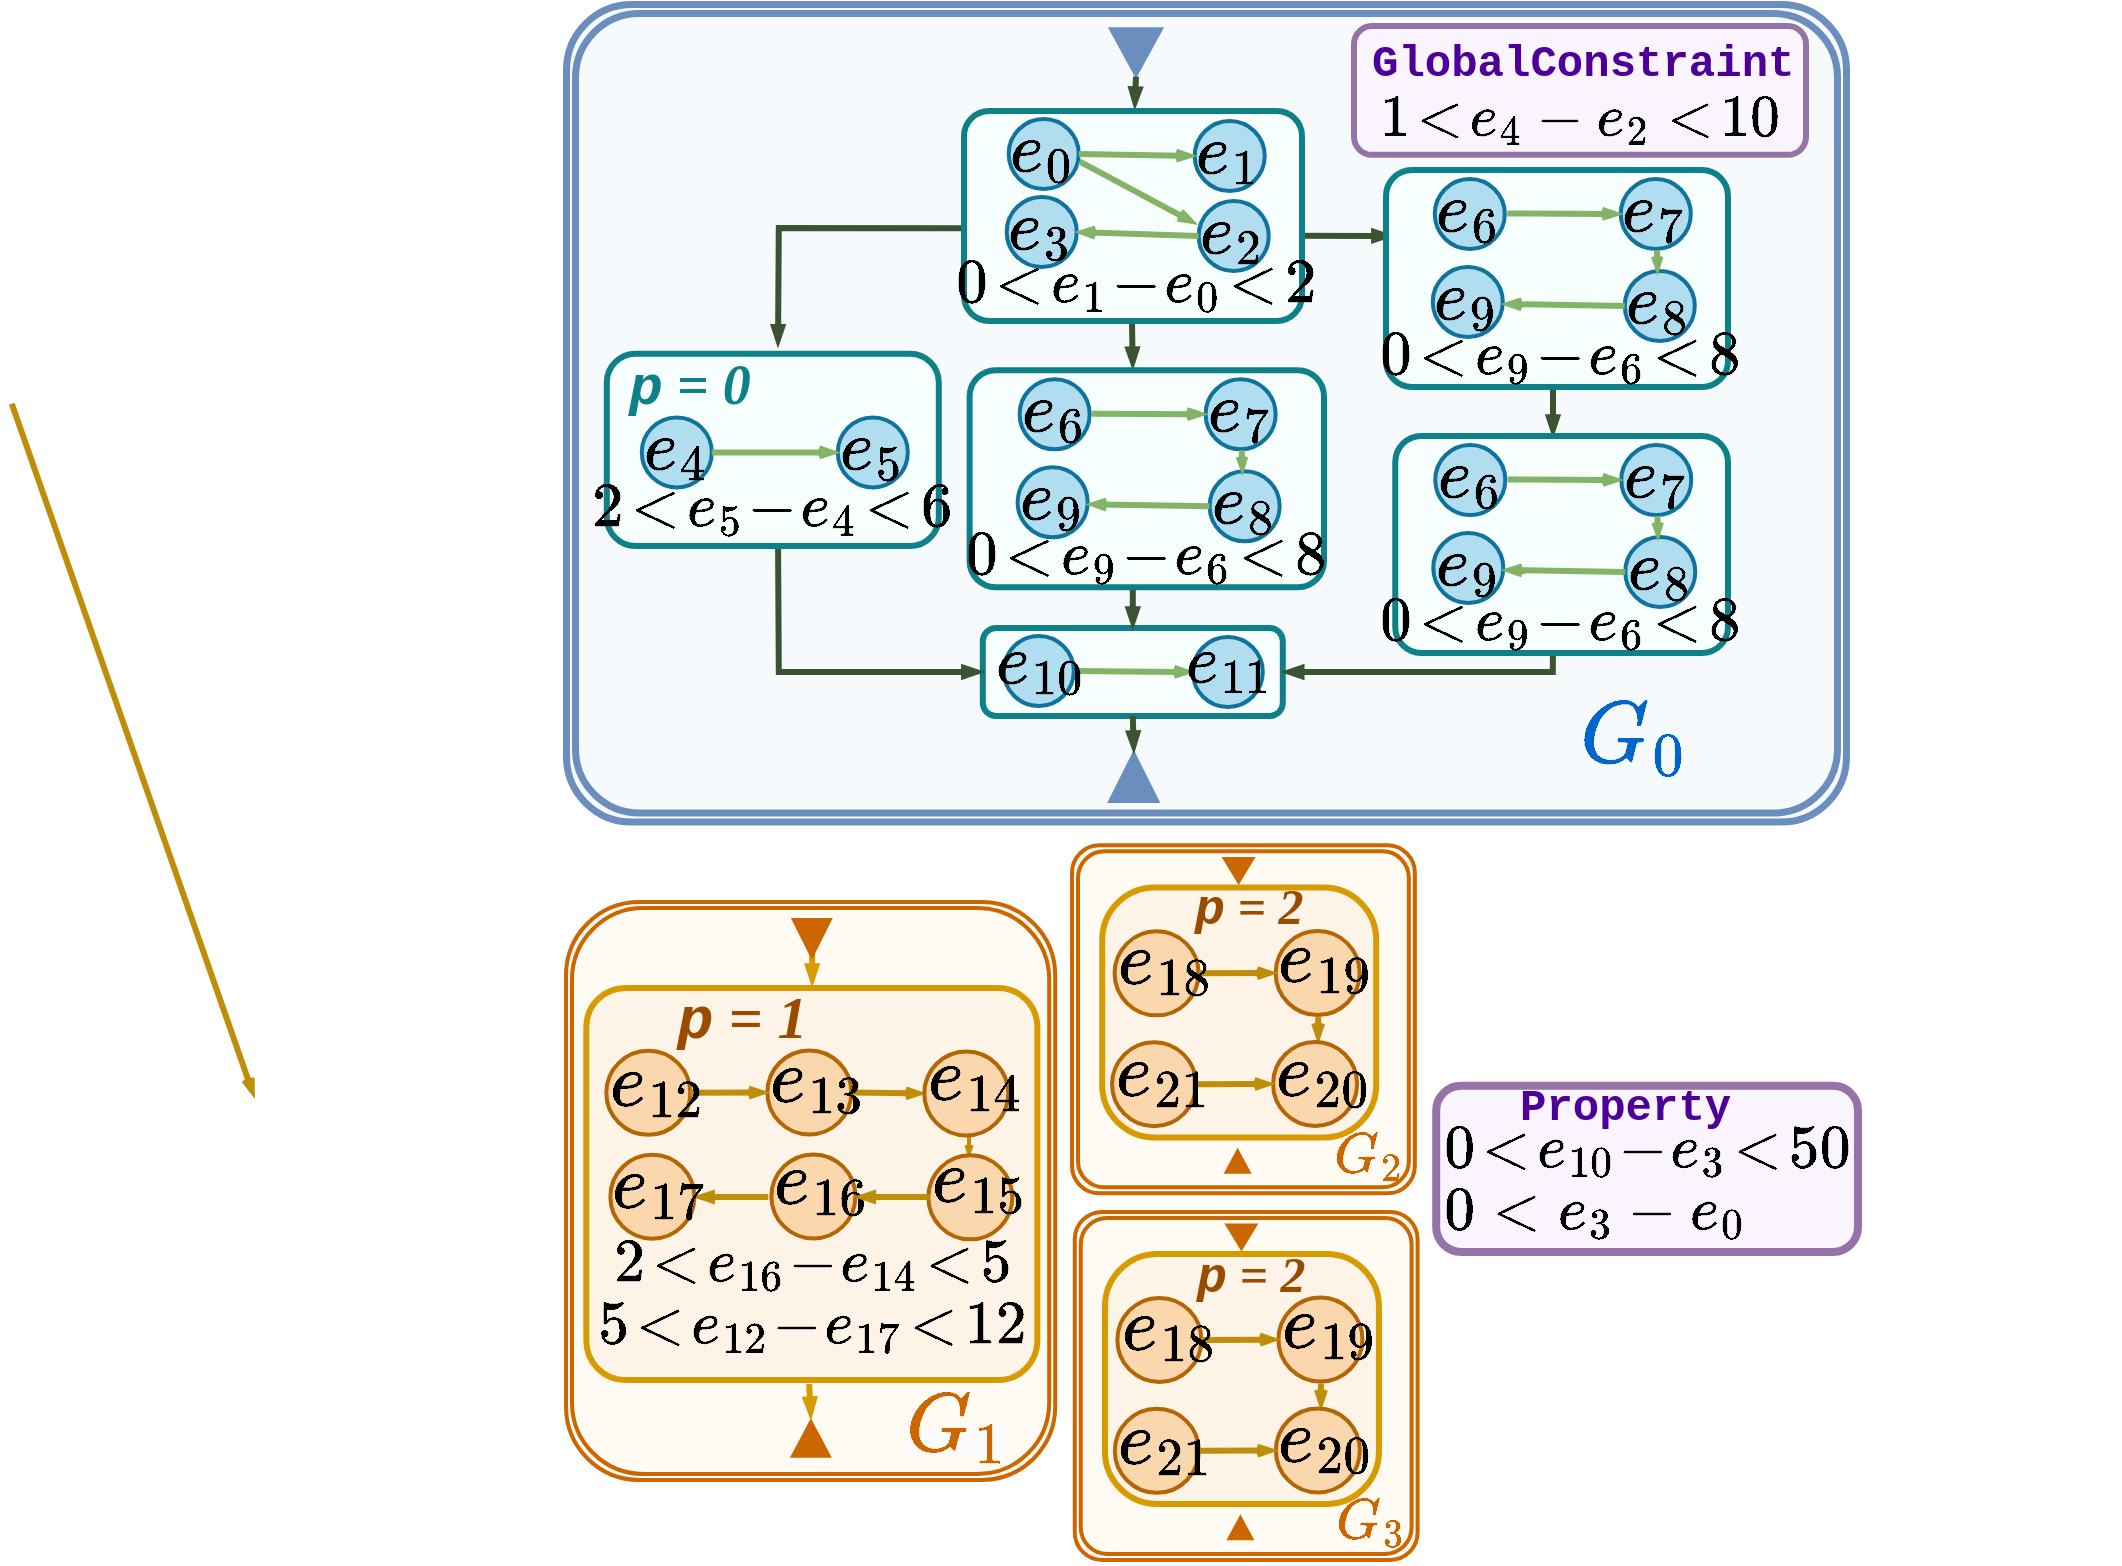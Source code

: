 <mxfile version="28.0.6">
  <diagram name="Page-1" id="2ugi5nNnWcnAQ4nfvGsC">
    <mxGraphModel dx="2061" dy="822" grid="0" gridSize="10" guides="1" tooltips="1" connect="1" arrows="1" fold="1" page="1" pageScale="1" pageWidth="850" pageHeight="1100" math="1" shadow="0">
      <root>
        <mxCell id="0" />
        <mxCell id="1" parent="0" />
        <mxCell id="yCP1H79guj11RidMhrs2-520" value="" style="shape=ext;double=1;rounded=1;whiteSpace=wrap;html=1;fillColor=#FFFAF2;strokeColor=#CC6600;strokeWidth=2;container=0;shadow=0;" parent="1" vertex="1">
          <mxGeometry x="81" y="517" width="244.6" height="289" as="geometry" />
        </mxCell>
        <mxCell id="yCP1H79guj11RidMhrs2-76" value="" style="shape=ext;double=1;rounded=1;whiteSpace=wrap;html=1;fillColor=#F7FAFD;strokeColor=#6c8ebf;strokeWidth=3.5;container=0;shadow=0;arcSize=8;" parent="1" vertex="1">
          <mxGeometry x="81" y="68" width="640" height="408.78" as="geometry" />
        </mxCell>
        <mxCell id="yCP1H79guj11RidMhrs2-59" value="" style="triangle;whiteSpace=wrap;html=1;rotation=90;fillColor=light-dark(#6c8ebf, #1d293b);strokeColor=#6c8ebf;" parent="1" vertex="1">
          <mxGeometry x="353.86" y="79" width="24.27" height="26.46" as="geometry" />
        </mxCell>
        <mxCell id="yCP1H79guj11RidMhrs2-201" value="" style="rounded=1;whiteSpace=wrap;html=1;shadow=0;strokeColor=#9673A6;strokeWidth=3;fillColor=#FAF4FF;arcSize=14;" parent="1" vertex="1">
          <mxGeometry x="475" y="79" width="226" height="64.43" as="geometry" />
        </mxCell>
        <mxCell id="yCP1H79guj11RidMhrs2-202" value="&lt;span style=&quot;font-style: normal; font-variant-ligatures: normal; font-variant-caps: normal; letter-spacing: normal; orphans: 2; text-align: left; text-indent: 0px; text-transform: none; widows: 2; word-spacing: 0px; -webkit-text-stroke-width: 0px; white-space: nowrap; text-decoration-thickness: initial; text-decoration-style: initial; text-decoration-color: initial; float: none; display: inline !important;&quot;&gt;&lt;font face=&quot;Courier New&quot; style=&quot;color: rgb(76, 0, 153); font-size: 22px;&quot;&gt;&lt;b style=&quot;&quot;&gt;GlobalConstraint&lt;/b&gt;&lt;/font&gt;&lt;/span&gt;" style="text;whiteSpace=wrap;html=1;shadow=1;rounded=1;" parent="1" vertex="1">
          <mxGeometry x="482.38" y="79.0" width="146.8" height="25.57" as="geometry" />
        </mxCell>
        <mxCell id="yCP1H79guj11RidMhrs2-204" value="&lt;font style=&quot;font-size: 25px;&quot;&gt;\(1 \!&amp;lt;\! e_4 - e_2 &amp;lt; \!10\)&lt;/font&gt;" style="text;html=1;align=center;verticalAlign=middle;whiteSpace=wrap;rounded=0;" parent="1" vertex="1">
          <mxGeometry x="492.78" y="104.43" width="190" height="40" as="geometry" />
        </mxCell>
        <mxCell id="yCP1H79guj11RidMhrs2-15" value="" style="triangle;whiteSpace=wrap;html=1;rotation=90;fillColor=light-dark(#6c8ebf, #1d293b);flipV=1;flipH=1;strokeColor=#6c8ebf;" parent="1" vertex="1">
          <mxGeometry x="352.4" y="442" width="25" height="25" as="geometry" />
        </mxCell>
        <mxCell id="yCP1H79guj11RidMhrs2-216" value="" style="rounded=1;whiteSpace=wrap;html=1;strokeWidth=3;fillColor=#F7FFFE;strokeColor=#0e8088;" parent="1" vertex="1">
          <mxGeometry x="289.4" y="380" width="150" height="44" as="geometry" />
        </mxCell>
        <mxCell id="yCP1H79guj11RidMhrs2-478" style="rounded=0;orthogonalLoop=1;jettySize=auto;html=1;strokeColor=#3A5431;endArrow=blockThin;endFill=1;endSize=3;strokeWidth=3;fillColor=#6d8764;startSize=3;jumpSize=3;exitX=1;exitY=0.5;exitDx=0;exitDy=0;entryX=0.5;entryY=0;entryDx=0;entryDy=0;" parent="1" source="yCP1H79guj11RidMhrs2-59" edge="1">
          <mxGeometry relative="1" as="geometry">
            <mxPoint x="-328.6" y="-422" as="sourcePoint" />
            <mxPoint x="365.4" y="120" as="targetPoint" />
          </mxGeometry>
        </mxCell>
        <mxCell id="yCP1H79guj11RidMhrs2-479" style="rounded=0;orthogonalLoop=1;jettySize=auto;html=1;strokeColor=#3A5431;endArrow=blockThin;endFill=1;endSize=3;strokeWidth=3;fillColor=#6d8764;startSize=3;jumpSize=3;exitX=0.491;exitY=1.007;exitDx=0;exitDy=0;exitPerimeter=0;" parent="1" edge="1">
          <mxGeometry relative="1" as="geometry">
            <mxPoint x="363.96" y="225.735" as="sourcePoint" />
            <mxPoint x="364.4" y="250" as="targetPoint" />
            <Array as="points">
              <mxPoint x="364.4" y="250" />
            </Array>
          </mxGeometry>
        </mxCell>
        <mxCell id="yCP1H79guj11RidMhrs2-480" style="rounded=0;orthogonalLoop=1;jettySize=auto;html=1;strokeColor=#3A5431;endArrow=blockThin;endFill=1;endSize=3;strokeWidth=3;fillColor=#6d8764;startSize=3;jumpSize=3;exitX=0.5;exitY=1;exitDx=0;exitDy=0;entryX=0.5;entryY=0;entryDx=0;entryDy=0;" parent="1" target="yCP1H79guj11RidMhrs2-216" edge="1">
          <mxGeometry relative="1" as="geometry">
            <mxPoint x="364.397" y="358" as="sourcePoint" />
            <mxPoint x="374.4" y="286" as="targetPoint" />
          </mxGeometry>
        </mxCell>
        <mxCell id="yCP1H79guj11RidMhrs2-481" style="rounded=0;orthogonalLoop=1;jettySize=auto;html=1;strokeColor=#3A5431;endArrow=blockThin;endFill=1;endSize=3;strokeWidth=3;fillColor=#6d8764;startSize=3;jumpSize=3;exitX=0.5;exitY=1;exitDx=0;exitDy=0;entryX=0;entryY=0.5;entryDx=0;entryDy=0;" parent="1" source="yCP1H79guj11RidMhrs2-216" target="yCP1H79guj11RidMhrs2-15" edge="1">
          <mxGeometry relative="1" as="geometry">
            <mxPoint x="375.4" y="363" as="sourcePoint" />
            <mxPoint x="375.4" y="383" as="targetPoint" />
          </mxGeometry>
        </mxCell>
        <mxCell id="yCP1H79guj11RidMhrs2-482" style="rounded=0;orthogonalLoop=1;jettySize=auto;html=1;strokeColor=#3A5431;endArrow=blockThin;endFill=1;endSize=3;strokeWidth=3;fillColor=#6d8764;startSize=3;jumpSize=3;exitX=1;exitY=0.608;exitDx=0;exitDy=0;exitPerimeter=0;" parent="1" edge="1">
          <mxGeometry relative="1" as="geometry">
            <mxPoint x="445.4" y="183.84" as="sourcePoint" />
            <mxPoint x="494.4" y="184" as="targetPoint" />
          </mxGeometry>
        </mxCell>
        <mxCell id="yCP1H79guj11RidMhrs2-483" style="rounded=0;orthogonalLoop=1;jettySize=auto;html=1;strokeColor=#3A5431;endArrow=blockThin;endFill=1;endSize=3;strokeWidth=3;fillColor=#6d8764;startSize=3;jumpSize=3;exitX=0.5;exitY=1;exitDx=0;exitDy=0;entryX=0.5;entryY=0;entryDx=0;entryDy=0;" parent="1" edge="1">
          <mxGeometry relative="1" as="geometry">
            <mxPoint x="574.5" y="260" as="sourcePoint" />
            <mxPoint x="574.497" y="284" as="targetPoint" />
            <Array as="points" />
          </mxGeometry>
        </mxCell>
        <mxCell id="yCP1H79guj11RidMhrs2-484" style="rounded=0;orthogonalLoop=1;jettySize=auto;html=1;strokeColor=#3A5431;endArrow=blockThin;endFill=1;endSize=3;strokeWidth=3;fillColor=#6d8764;startSize=3;jumpSize=3;exitX=0.5;exitY=1;exitDx=0;exitDy=0;entryX=1;entryY=0.5;entryDx=0;entryDy=0;" parent="1" target="yCP1H79guj11RidMhrs2-216" edge="1">
          <mxGeometry relative="1" as="geometry">
            <mxPoint x="574.497" y="389" as="sourcePoint" />
            <mxPoint x="625.4" y="326" as="targetPoint" />
            <Array as="points">
              <mxPoint x="574.4" y="402" />
            </Array>
          </mxGeometry>
        </mxCell>
        <mxCell id="yCP1H79guj11RidMhrs2-485" style="rounded=0;orthogonalLoop=1;jettySize=auto;html=1;strokeColor=#3A5431;endArrow=blockThin;endFill=1;endSize=3;strokeWidth=3;fillColor=#6d8764;startSize=3;jumpSize=3;exitX=0.5;exitY=1;exitDx=0;exitDy=0;entryX=0;entryY=0.5;entryDx=0;entryDy=0;" parent="1" target="yCP1H79guj11RidMhrs2-216" edge="1">
          <mxGeometry relative="1" as="geometry">
            <mxPoint x="187" y="332.72" as="sourcePoint" />
            <mxPoint x="374.4" y="286" as="targetPoint" />
            <Array as="points">
              <mxPoint x="187.4" y="402" />
            </Array>
          </mxGeometry>
        </mxCell>
        <mxCell id="yCP1H79guj11RidMhrs2-486" style="rounded=0;orthogonalLoop=1;jettySize=auto;html=1;strokeColor=#3A5431;endArrow=blockThin;endFill=1;endSize=3;strokeWidth=3;fillColor=#6d8764;startSize=3;jumpSize=3;exitX=-0.005;exitY=0.573;exitDx=0;exitDy=0;entryX=0.5;entryY=0;entryDx=0;entryDy=0;exitPerimeter=0;" parent="1" edge="1">
          <mxGeometry relative="1" as="geometry">
            <mxPoint x="284.6" y="180.165" as="sourcePoint" />
            <mxPoint x="187" y="238.86" as="targetPoint" />
            <Array as="points">
              <mxPoint x="187.4" y="180" />
            </Array>
          </mxGeometry>
        </mxCell>
        <mxCell id="yCP1H79guj11RidMhrs2-527" value="" style="rounded=1;whiteSpace=wrap;html=1;shadow=0;strokeColor=#9673A6;strokeWidth=4;fillColor=#FAF4FF;" parent="1" vertex="1">
          <mxGeometry x="516.1" y="608.83" width="210.9" height="83.17" as="geometry" />
        </mxCell>
        <mxCell id="yCP1H79guj11RidMhrs2-528" value="&lt;font style=&quot;font-size: 22px;&quot; face=&quot;Courier New&quot; color=&quot;#4c0099&quot;&gt;&lt;span style=&quot;text-wrap: nowrap;&quot;&gt;&lt;b style=&quot;&quot;&gt;Property&lt;/b&gt;&lt;/span&gt;&lt;/font&gt;" style="text;whiteSpace=wrap;html=1;shadow=1;rounded=1;align=left;strokeWidth=4;" parent="1" vertex="1">
          <mxGeometry x="556" y="601.38" width="146.8" height="25.57" as="geometry" />
        </mxCell>
        <mxCell id="yCP1H79guj11RidMhrs2-529" value="&lt;font style=&quot;font-size: 26px;&quot;&gt;\(0 \!&amp;lt;\! e_{10}\!&amp;nbsp;&amp;nbsp;-\!&amp;nbsp;&amp;nbsp;e_3\! &amp;lt;\! 50\)&lt;br&gt;\(0 &amp;lt; e_3 - e_0\)&lt;/font&gt;" style="text;html=1;align=left;verticalAlign=middle;whiteSpace=wrap;rounded=0;strokeWidth=4;" parent="1" vertex="1">
          <mxGeometry x="518.1" y="638.88" width="244.9" height="34.07" as="geometry" />
        </mxCell>
        <mxCell id="yCP1H79guj11RidMhrs2-530" value="" style="rounded=1;whiteSpace=wrap;html=1;strokeWidth=3;fillColor=light-dark(#fdf3e7, #36210a);strokeColor=#d79b00;arcSize=10;" parent="1" vertex="1">
          <mxGeometry x="91.16" y="560" width="225.52" height="196" as="geometry" />
        </mxCell>
        <mxCell id="yCP1H79guj11RidMhrs2-531" value="&lt;font style=&quot;font-size: 26px;&quot;&gt;\(2 \!&amp;lt; \! e_{16} \!&amp;nbsp;- \!&amp;nbsp;e_{14} \! &amp;lt; \!&amp;nbsp;5\)&lt;/font&gt;&lt;div&gt;&lt;font style=&quot;font-size: 26px;&quot;&gt;\(5 \!&amp;lt; \! e_{12} \! - \!&amp;nbsp; e_{17} \!&amp;nbsp; &amp;lt; \! 12\)&lt;/font&gt;&lt;/div&gt;" style="text;html=1;align=center;verticalAlign=middle;whiteSpace=wrap;rounded=0;" parent="1" vertex="1">
          <mxGeometry x="94.68" y="685.68" width="218" height="55" as="geometry" />
        </mxCell>
        <mxCell id="yCP1H79guj11RidMhrs2-532" value="&lt;div style=&quot;text-align: left;&quot;&gt;&lt;br&gt;&lt;/div&gt;" style="ellipse;whiteSpace=wrap;html=1;aspect=fixed;strokeWidth=2;fillColor=#fad7ac;strokeColor=#b46504;" parent="1" vertex="1">
          <mxGeometry x="101.16" y="591.4" width="42" height="42" as="geometry" />
        </mxCell>
        <mxCell id="yCP1H79guj11RidMhrs2-533" value="&lt;b style=&quot;color: rgb(153, 76, 0);&quot;&gt;&lt;i&gt;&lt;font style=&quot;font-size: 30px;&quot;&gt;&lt;font style=&quot;&quot; face=&quot;Georgia&quot;&gt;&amp;nbsp;&lt;/font&gt;&lt;font style=&quot;&quot; face=&quot;Courier New&quot;&gt;p&lt;/font&gt;&lt;font style=&quot;&quot; face=&quot;Georgia&quot;&gt;&amp;nbsp;= 1&lt;/font&gt;&lt;/font&gt;&lt;/i&gt;&lt;/b&gt;" style="text;html=1;align=center;verticalAlign=middle;resizable=0;points=[];autosize=1;strokeColor=none;fillColor=none;strokeWidth=3;" parent="1" vertex="1">
          <mxGeometry x="117.399" y="549.06" width="95" height="51" as="geometry" />
        </mxCell>
        <mxCell id="yCP1H79guj11RidMhrs2-535" value="&lt;div style=&quot;text-align: left;&quot;&gt;&lt;br&gt;&lt;/div&gt;" style="ellipse;whiteSpace=wrap;html=1;aspect=fixed;strokeWidth=2;fillColor=#fad7ac;strokeColor=#b46504;" parent="1" vertex="1">
          <mxGeometry x="181.68" y="591.24" width="42" height="42" as="geometry" />
        </mxCell>
        <mxCell id="yCP1H79guj11RidMhrs2-540" style="rounded=0;orthogonalLoop=1;jettySize=auto;html=1;endArrow=openThin;endFill=0;strokeColor=light-dark(#bf8e08, #446e2c);strokeWidth=3;fillColor=#d5e8d4;endSize=3;exitX=1;exitY=0.5;exitDx=0;exitDy=0;entryX=0;entryY=0.5;entryDx=0;entryDy=0;" parent="1" source="yCP1H79guj11RidMhrs2-532" target="yCP1H79guj11RidMhrs2-535" edge="1">
          <mxGeometry relative="1" as="geometry">
            <mxPoint x="519.18" y="540.17" as="sourcePoint" />
            <mxPoint x="185.18" y="619.17" as="targetPoint" />
          </mxGeometry>
        </mxCell>
        <mxCell id="yCP1H79guj11RidMhrs2-541" style="rounded=0;orthogonalLoop=1;jettySize=auto;html=1;endArrow=openThin;endFill=0;strokeColor=light-dark(#bf8e08, #446e2c);strokeWidth=3;fillColor=#d5e8d4;endSize=3;entryX=0;entryY=0.5;entryDx=0;entryDy=0;exitX=1;exitY=0.5;exitDx=0;exitDy=0;" parent="1" source="yCP1H79guj11RidMhrs2-535" target="yCP1H79guj11RidMhrs2-536" edge="1">
          <mxGeometry relative="1" as="geometry">
            <mxPoint x="225.18" y="619.17" as="sourcePoint" />
            <mxPoint x="200.18" y="629.17" as="targetPoint" />
          </mxGeometry>
        </mxCell>
        <mxCell id="yCP1H79guj11RidMhrs2-545" style="rounded=0;orthogonalLoop=1;jettySize=auto;html=1;strokeColor=#d79b00;endArrow=blockThin;endFill=1;endSize=3;strokeWidth=3;fillColor=#ffe6cc;startSize=3;jumpSize=3;" parent="1" edge="1">
          <mxGeometry relative="1" as="geometry">
            <mxPoint x="204.1" y="528.49" as="sourcePoint" />
            <mxPoint x="204.1" y="558.49" as="targetPoint" />
            <Array as="points" />
          </mxGeometry>
        </mxCell>
        <mxCell id="yCP1H79guj11RidMhrs2-525" value="" style="triangle;whiteSpace=wrap;html=1;rotation=-90;fillColor=light-dark(#CC6600,#36210A);flipV=1;flipH=1;strokeColor=none;" parent="1" vertex="1">
          <mxGeometry x="193.42" y="525.06" width="21" height="21" as="geometry" />
        </mxCell>
        <mxCell id="yCP1H79guj11RidMhrs2-526" value="" style="triangle;whiteSpace=wrap;html=1;rotation=90;fillColor=light-dark(#CC6600,#36210A);flipV=1;flipH=1;strokeColor=none;" parent="1" vertex="1">
          <mxGeometry x="193.54" y="774.45" width="19.77" height="21" as="geometry" />
        </mxCell>
        <mxCell id="yCP1H79guj11RidMhrs2-546" style="rounded=0;orthogonalLoop=1;jettySize=auto;html=1;strokeColor=#d79b00;endArrow=blockThin;endFill=1;endSize=3;strokeWidth=3;fillColor=#ffe6cc;startSize=3;jumpSize=3;exitX=0.5;exitY=1;exitDx=0;exitDy=0;entryX=0;entryY=0.5;entryDx=0;entryDy=0;" parent="1" target="yCP1H79guj11RidMhrs2-526" edge="1">
          <mxGeometry relative="1" as="geometry">
            <mxPoint x="202.6" y="758" as="sourcePoint" />
            <mxPoint x="201.1" y="793.92" as="targetPoint" />
            <Array as="points" />
          </mxGeometry>
        </mxCell>
        <mxCell id="gsocP2L8xCTLhPIbNMJc-188" value="" style="shape=ext;double=1;rounded=1;whiteSpace=wrap;html=1;fillColor=#FFFAF2;strokeColor=#CC6600;strokeWidth=2;container=0;shadow=0;arcSize=8;" parent="1" vertex="1">
          <mxGeometry x="334" y="488.68" width="171.42" height="174" as="geometry" />
        </mxCell>
        <mxCell id="gsocP2L8xCTLhPIbNMJc-189" value="" style="triangle;whiteSpace=wrap;html=1;rotation=90;fillColor=light-dark(#CC6600,#36210A);flipV=1;flipH=1;strokeColor=none;" parent="1" vertex="1">
          <mxGeometry x="410.32" y="639.4" width="13" height="14" as="geometry" />
        </mxCell>
        <mxCell id="gsocP2L8xCTLhPIbNMJc-191" value="" style="triangle;whiteSpace=wrap;html=1;rotation=-90;fillColor=light-dark(#CC6600,#36210A);flipV=1;flipH=1;strokeColor=none;" parent="1" vertex="1">
          <mxGeometry x="410.32" y="492.96" width="14" height="17" as="geometry" />
        </mxCell>
        <mxCell id="gsocP2L8xCTLhPIbNMJc-192" value="" style="rounded=1;whiteSpace=wrap;html=1;strokeWidth=3;fillColor=light-dark(#fdf3e7, #36210a);strokeColor=#d79b00;arcSize=21;" parent="1" vertex="1">
          <mxGeometry x="349.1" y="509.73" width="137" height="125" as="geometry" />
        </mxCell>
        <mxCell id="gsocP2L8xCTLhPIbNMJc-198" style="rounded=0;orthogonalLoop=1;jettySize=auto;html=1;endArrow=openThin;endFill=0;strokeColor=light-dark(#bf8e08, #446e2c);strokeWidth=3;fillColor=#d5e8d4;endSize=3;exitX=0;exitY=0.5;exitDx=0;exitDy=0;entryX=1;entryY=0.5;entryDx=0;entryDy=0;" parent="1" source="gsocP2L8xCTLhPIbNMJc-195" edge="1">
          <mxGeometry relative="1" as="geometry">
            <mxPoint x="-196.1" y="267.88" as="sourcePoint" />
            <mxPoint x="-75" y="614.23" as="targetPoint" />
          </mxGeometry>
        </mxCell>
        <mxCell id="gsocP2L8xCTLhPIbNMJc-199" style="rounded=0;orthogonalLoop=1;jettySize=auto;html=1;endArrow=openThin;endFill=0;strokeColor=light-dark(#bf8e08, #446e2c);strokeWidth=3;fillColor=#d5e8d4;endSize=3;exitX=0.5;exitY=1;exitDx=0;exitDy=0;" parent="1" edge="1">
          <mxGeometry relative="1" as="geometry">
            <mxPoint x="457.1" y="574.53" as="sourcePoint" />
            <mxPoint x="457.1" y="586.985" as="targetPoint" />
          </mxGeometry>
        </mxCell>
        <mxCell id="gsocP2L8xCTLhPIbNMJc-201" value="&lt;b style=&quot;color: rgb(153, 76, 0);&quot;&gt;&lt;i&gt;&lt;font style=&quot;font-size: 25px;&quot;&gt;&lt;font style=&quot;&quot; face=&quot;Georgia&quot;&gt;&amp;nbsp;&lt;/font&gt;&lt;font style=&quot;&quot; face=&quot;Courier New&quot;&gt;p&lt;/font&gt;&lt;font style=&quot;&quot; face=&quot;Georgia&quot;&gt;&amp;nbsp;=&amp;nbsp;&lt;/font&gt;&lt;font style=&quot;font-family: Georgia;&quot;&gt;2&lt;/font&gt;&lt;/font&gt;&lt;/i&gt;&lt;/b&gt;" style="text;html=1;align=center;verticalAlign=middle;resizable=0;points=[];autosize=1;strokeColor=none;fillColor=none;strokeWidth=3;" parent="1" vertex="1">
          <mxGeometry x="376.049" y="497.73" width="85" height="45" as="geometry" />
        </mxCell>
        <mxCell id="gsocP2L8xCTLhPIbNMJc-202" value="&lt;font style=&quot;color: rgb(0, 102, 204); font-size: 37px;&quot;&gt;\(G_0\)&lt;/font&gt;" style="text;html=1;align=center;verticalAlign=middle;resizable=0;points=[];autosize=1;strokeColor=none;fillColor=none;" parent="1" vertex="1">
          <mxGeometry x="545" y="405" width="140" height="60" as="geometry" />
        </mxCell>
        <mxCell id="gsocP2L8xCTLhPIbNMJc-203" value="&lt;font style=&quot;color: rgb(204, 102, 0); font-size: 24px;&quot;&gt;\(G_2\)&lt;/font&gt;" style="text;html=1;align=center;verticalAlign=middle;resizable=0;points=[];autosize=1;strokeColor=none;fillColor=none;" parent="1" vertex="1">
          <mxGeometry x="435.02" y="623.46" width="93" height="41" as="geometry" />
        </mxCell>
        <mxCell id="gsocP2L8xCTLhPIbNMJc-205" value="&lt;span style=&quot;color: rgb(204, 102, 0); font-family: Helvetica; font-style: normal; font-variant-ligatures: normal; font-variant-caps: normal; font-weight: 400; letter-spacing: normal; orphans: 2; text-align: center; text-indent: 0px; text-transform: none; widows: 2; word-spacing: 0px; -webkit-text-stroke-width: 0px; white-space: nowrap; background-color: rgb(251, 251, 251); text-decoration-thickness: initial; text-decoration-style: initial; text-decoration-color: initial; float: none; display: inline !important;&quot;&gt;&lt;font style=&quot;font-size: 35px;&quot;&gt;\(G_1\)&lt;/font&gt;&lt;/span&gt;" style="text;whiteSpace=wrap;html=1;" parent="1" vertex="1">
          <mxGeometry x="249.0" y="751.45" width="55" height="50" as="geometry" />
        </mxCell>
        <mxCell id="y0QJYV5us4NtCtfz0x7S-1" value="" style="rounded=0;orthogonalLoop=1;jettySize=auto;html=1;endArrow=openThin;endFill=0;strokeColor=#82b366;strokeWidth=3;fillColor=#d5e8d4;endSize=3;entryX=0;entryY=0.5;entryDx=0;entryDy=0;startSize=3;exitX=1;exitY=0.5;exitDx=0;exitDy=0;" parent="1" target="yCP1H79guj11RidMhrs2-218" edge="1" source="yCP1H79guj11RidMhrs2-219">
          <mxGeometry relative="1" as="geometry">
            <mxPoint x="331.4" y="403" as="sourcePoint" />
            <mxPoint x="409.4" y="402.5" as="targetPoint" />
          </mxGeometry>
        </mxCell>
        <mxCell id="yCP1H79guj11RidMhrs2-218" value="&lt;div style=&quot;text-align: left;&quot;&gt;&lt;br&gt;&lt;/div&gt;" style="ellipse;whiteSpace=wrap;html=1;aspect=fixed;strokeWidth=2;fillColor=#b1ddf0;strokeColor=#10739e;" parent="1" vertex="1">
          <mxGeometry x="394.4" y="384.5" width="35" height="35" as="geometry" />
        </mxCell>
        <mxCell id="edtaZb74sZiKlp-xZwHJ-1" value="" style="rounded=1;whiteSpace=wrap;html=1;strokeWidth=3;fillColor=#F7FFFE;strokeColor=#0e8088;" vertex="1" parent="1">
          <mxGeometry x="101.4" y="242.86" width="166" height="96.14" as="geometry" />
        </mxCell>
        <mxCell id="edtaZb74sZiKlp-xZwHJ-2" value="&lt;div style=&quot;text-align: left;&quot;&gt;&lt;b style=&quot;font-family: &amp;quot;Courier New&amp;quot;;&quot;&gt;&lt;font style=&quot;font-size: 30px;&quot;&gt;\(e_4\)&lt;/font&gt;&lt;/b&gt;&lt;/div&gt;" style="ellipse;whiteSpace=wrap;html=1;aspect=fixed;strokeWidth=2;fillColor=#b1ddf0;strokeColor=#10739e;" vertex="1" parent="1">
          <mxGeometry x="118.9" y="274.72" width="35" height="35" as="geometry" />
        </mxCell>
        <mxCell id="edtaZb74sZiKlp-xZwHJ-3" value="&lt;div style=&quot;text-align: left;&quot;&gt;&lt;span style=&quot;background-color: initial;&quot;&gt;&lt;font style=&quot;font-size: 30px;&quot; face=&quot;Courier New&quot;&gt;&lt;b style=&quot;&quot;&gt;\(e_5\)&lt;/b&gt;&lt;/font&gt;&lt;/span&gt;&lt;/div&gt;" style="ellipse;whiteSpace=wrap;html=1;aspect=fixed;strokeWidth=2;fillColor=#b1ddf0;strokeColor=#10739e;" vertex="1" parent="1">
          <mxGeometry x="216.9" y="274.72" width="35" height="35" as="geometry" />
        </mxCell>
        <mxCell id="edtaZb74sZiKlp-xZwHJ-4" style="rounded=0;orthogonalLoop=1;jettySize=auto;html=1;endArrow=openThin;endFill=0;strokeColor=#82b366;strokeWidth=3;fillColor=#d5e8d4;endSize=3;entryX=0;entryY=0.5;entryDx=0;entryDy=0;exitX=1;exitY=0.5;exitDx=0;exitDy=0;startSize=3;" edge="1" parent="1" source="edtaZb74sZiKlp-xZwHJ-2" target="edtaZb74sZiKlp-xZwHJ-3">
          <mxGeometry relative="1" as="geometry">
            <mxPoint x="136.9" y="251.72" as="sourcePoint" />
            <mxPoint x="238.9" y="251.72" as="targetPoint" />
            <Array as="points" />
          </mxGeometry>
        </mxCell>
        <mxCell id="edtaZb74sZiKlp-xZwHJ-5" value="&lt;font style=&quot;color: rgb(14, 128, 136); font-size: 28px;&quot;&gt;&lt;b style=&quot;&quot;&gt;&lt;i style=&quot;&quot;&gt;&lt;font style=&quot;&quot; face=&quot;Georgia&quot;&gt;&amp;nbsp;&lt;/font&gt;&lt;font style=&quot;&quot; face=&quot;Courier New&quot;&gt;p&lt;/font&gt;&lt;font style=&quot;&quot; face=&quot;Georgia&quot;&gt; = &lt;/font&gt;&lt;font face=&quot;Comic Sans MS&quot; style=&quot;&quot;&gt;0&lt;/font&gt;&lt;/i&gt;&lt;/b&gt;&lt;/font&gt;" style="text;html=1;align=center;verticalAlign=middle;resizable=0;points=[];autosize=1;strokeColor=none;fillColor=none;strokeWidth=3;" vertex="1" parent="1">
          <mxGeometry x="89.4" y="234" width="100" height="50" as="geometry" />
        </mxCell>
        <mxCell id="edtaZb74sZiKlp-xZwHJ-8" value="&lt;b style=&quot;font-family: &amp;quot;Courier New&amp;quot;; text-align: left;&quot;&gt;&lt;font style=&quot;font-size: 26.5px;&quot;&gt;\(2 \!&amp;lt;\! e_5 \! - \! e_4\! &amp;lt; \! 6\)&lt;/font&gt;&lt;/b&gt;" style="text;html=1;align=center;verticalAlign=middle;resizable=0;points=[];autosize=1;strokeColor=none;fillColor=none;" vertex="1" parent="1">
          <mxGeometry x="-111.6" y="300.21" width="591" height="44" as="geometry" />
        </mxCell>
        <mxCell id="yCP1H79guj11RidMhrs2-219" value="&lt;div style=&quot;text-align: left;&quot;&gt;&lt;br&gt;&lt;/div&gt;" style="ellipse;whiteSpace=wrap;html=1;aspect=fixed;strokeWidth=2;fillColor=#b1ddf0;strokeColor=#10739e;" parent="1" vertex="1">
          <mxGeometry x="299.9" y="384" width="35" height="35" as="geometry" />
        </mxCell>
        <mxCell id="edtaZb74sZiKlp-xZwHJ-13" value="&lt;b style=&quot;font-family: &amp;quot;Courier New&amp;quot;; text-align: left; text-wrap-mode: wrap;&quot;&gt;&lt;font style=&quot;font-size: 30px;&quot;&gt;\(e_{10}\)&lt;/font&gt;&lt;/b&gt;" style="text;html=1;align=center;verticalAlign=middle;resizable=0;points=[];autosize=1;strokeColor=none;fillColor=none;" vertex="1" parent="1">
          <mxGeometry x="217.68" y="374" width="200" height="50" as="geometry" />
        </mxCell>
        <mxCell id="edtaZb74sZiKlp-xZwHJ-14" value="&lt;b style=&quot;font-family: &amp;quot;Courier New&amp;quot;; text-align: left; text-wrap-mode: wrap;&quot;&gt;&lt;font style=&quot;font-size: 29px;&quot;&gt;\(e_{11}\)&lt;/font&gt;&lt;/b&gt;" style="text;html=1;align=center;verticalAlign=middle;resizable=0;points=[];autosize=1;strokeColor=none;fillColor=none;" vertex="1" parent="1">
          <mxGeometry x="312.43" y="374.5" width="200" height="50" as="geometry" />
        </mxCell>
        <mxCell id="edtaZb74sZiKlp-xZwHJ-16" value="" style="rounded=1;whiteSpace=wrap;html=1;strokeWidth=3;fillColor=#F7FFFE;strokeColor=#0e8088;arcSize=12;" vertex="1" parent="1">
          <mxGeometry x="280" y="121.48" width="169" height="105" as="geometry" />
        </mxCell>
        <mxCell id="edtaZb74sZiKlp-xZwHJ-18" value="&lt;div style=&quot;text-align: left;&quot;&gt;&lt;span style=&quot;background-color: initial;&quot;&gt;&lt;font style=&quot;font-size: 30px;&quot; face=&quot;Courier New&quot;&gt;&lt;b style=&quot;&quot;&gt;\(e_1\)&lt;/b&gt;&lt;/font&gt;&lt;/span&gt;&lt;/div&gt;" style="ellipse;whiteSpace=wrap;html=1;aspect=fixed;strokeWidth=2;fillColor=#b1ddf0;strokeColor=#10739e;" vertex="1" parent="1">
          <mxGeometry x="395.357" y="126.485" width="35" height="35" as="geometry" />
        </mxCell>
        <mxCell id="edtaZb74sZiKlp-xZwHJ-19" value="&lt;div style=&quot;text-align: left;&quot;&gt;&lt;span style=&quot;background-color: initial;&quot;&gt;&lt;font style=&quot;font-size: 30px;&quot; face=&quot;Courier New&quot;&gt;&lt;b style=&quot;&quot;&gt;\(e_0\)&lt;/b&gt;&lt;/font&gt;&lt;/span&gt;&lt;/div&gt;" style="ellipse;whiteSpace=wrap;html=1;aspect=fixed;strokeWidth=2;fillColor=#b1ddf0;strokeColor=#10739e;" vertex="1" parent="1">
          <mxGeometry x="302.357" y="125.485" width="35" height="35" as="geometry" />
        </mxCell>
        <mxCell id="edtaZb74sZiKlp-xZwHJ-20" value="&lt;div style=&quot;text-align: left;&quot;&gt;&lt;span style=&quot;background-color: initial;&quot;&gt;&lt;font style=&quot;font-size: 30px;&quot; face=&quot;Courier New&quot;&gt;&lt;b style=&quot;&quot;&gt;\(e_3\)&lt;/b&gt;&lt;/font&gt;&lt;/span&gt;&lt;/div&gt;" style="ellipse;whiteSpace=wrap;html=1;aspect=fixed;strokeWidth=2;fillColor=#b1ddf0;strokeColor=#10739e;" vertex="1" parent="1">
          <mxGeometry x="301.357" y="164.485" width="35" height="35" as="geometry" />
        </mxCell>
        <mxCell id="edtaZb74sZiKlp-xZwHJ-21" value="&lt;div style=&quot;text-align: left;&quot;&gt;&lt;span style=&quot;background-color: initial;&quot;&gt;&lt;font style=&quot;font-size: 30px;&quot; face=&quot;Courier New&quot;&gt;&lt;b style=&quot;&quot;&gt;\(e_2\)&lt;/b&gt;&lt;/font&gt;&lt;/span&gt;&lt;/div&gt;" style="ellipse;whiteSpace=wrap;html=1;aspect=fixed;strokeWidth=2;fillColor=#b1ddf0;strokeColor=#10739e;" vertex="1" parent="1">
          <mxGeometry x="397.357" y="166.485" width="35" height="35" as="geometry" />
        </mxCell>
        <mxCell id="edtaZb74sZiKlp-xZwHJ-22" style="rounded=0;orthogonalLoop=1;jettySize=auto;html=1;endArrow=openThin;endFill=0;strokeColor=#82b366;strokeWidth=3;fillColor=#d5e8d4;endSize=3;entryX=0;entryY=0.5;entryDx=0;entryDy=0;startSize=3;exitX=1;exitY=0.5;exitDx=0;exitDy=0;" edge="1" parent="1" source="edtaZb74sZiKlp-xZwHJ-19" target="edtaZb74sZiKlp-xZwHJ-18">
          <mxGeometry relative="1" as="geometry">
            <mxPoint x="320.757" y="141.485" as="sourcePoint" />
            <mxPoint x="114.592" y="172.649" as="targetPoint" />
          </mxGeometry>
        </mxCell>
        <mxCell id="edtaZb74sZiKlp-xZwHJ-23" style="rounded=0;orthogonalLoop=1;jettySize=auto;html=1;endArrow=openThin;endFill=0;strokeColor=#82b366;strokeWidth=3;fillColor=#d5e8d4;endSize=3;exitX=0;exitY=0.5;exitDx=0;exitDy=0;startSize=3;entryX=1;entryY=0.5;entryDx=0;entryDy=0;" edge="1" parent="1" source="edtaZb74sZiKlp-xZwHJ-21" target="edtaZb74sZiKlp-xZwHJ-20">
          <mxGeometry relative="1" as="geometry">
            <mxPoint x="335.357" y="143.485" as="sourcePoint" />
            <mxPoint x="330.757" y="181.485" as="targetPoint" />
            <Array as="points" />
          </mxGeometry>
        </mxCell>
        <mxCell id="edtaZb74sZiKlp-xZwHJ-24" style="rounded=0;orthogonalLoop=1;jettySize=auto;html=1;endArrow=openThin;endFill=0;strokeColor=#82b366;strokeWidth=3;fillColor=#d5e8d4;endSize=3;entryX=-0.042;entryY=0.326;entryDx=0;entryDy=0;exitX=1.01;exitY=0.607;exitDx=0;exitDy=0;startSize=3;exitPerimeter=0;entryPerimeter=0;" edge="1" parent="1" source="edtaZb74sZiKlp-xZwHJ-19" target="edtaZb74sZiKlp-xZwHJ-21">
          <mxGeometry relative="1" as="geometry">
            <mxPoint x="437.357" y="196.485" as="sourcePoint" />
            <mxPoint x="335.357" y="196.485" as="targetPoint" />
            <Array as="points" />
          </mxGeometry>
        </mxCell>
        <mxCell id="edtaZb74sZiKlp-xZwHJ-26" value="&lt;b style=&quot;font-family: &amp;quot;Courier New&amp;quot;; text-align: left;&quot;&gt;&lt;font style=&quot;font-size: 26.5px;&quot;&gt;\(0\!&amp;lt;\! e_1\! - \! e_0\! &amp;lt; \! 2\)&lt;/font&gt;&lt;/b&gt;" style="text;html=1;align=center;verticalAlign=middle;resizable=0;points=[];autosize=1;strokeColor=none;fillColor=none;" vertex="1" parent="1">
          <mxGeometry x="86.54" y="187.86" width="559" height="44" as="geometry" />
        </mxCell>
        <mxCell id="edtaZb74sZiKlp-xZwHJ-27" value="" style="rounded=1;whiteSpace=wrap;html=1;strokeWidth=3;fillColor=#F7FFFE;strokeColor=#0e8088;arcSize=12;" vertex="1" parent="1">
          <mxGeometry x="282.81" y="251.14" width="177.19" height="108.48" as="geometry" />
        </mxCell>
        <mxCell id="edtaZb74sZiKlp-xZwHJ-28" value="&lt;div style=&quot;text-align: left;&quot;&gt;&lt;span style=&quot;background-color: initial;&quot;&gt;&lt;font style=&quot;font-size: 30px;&quot; face=&quot;Courier New&quot;&gt;&lt;b style=&quot;&quot;&gt;\(e_7\)&lt;/b&gt;&lt;/font&gt;&lt;/span&gt;&lt;/div&gt;" style="ellipse;whiteSpace=wrap;html=1;aspect=fixed;strokeWidth=2;fillColor=#b1ddf0;strokeColor=#10739e;" vertex="1" parent="1">
          <mxGeometry x="400.817" y="255.625" width="35" height="35" as="geometry" />
        </mxCell>
        <mxCell id="edtaZb74sZiKlp-xZwHJ-29" value="&lt;div style=&quot;text-align: left;&quot;&gt;&lt;span style=&quot;background-color: initial;&quot;&gt;&lt;font style=&quot;font-size: 30px;&quot; face=&quot;Courier New&quot;&gt;&lt;b style=&quot;&quot;&gt;\(e_6\)&lt;/b&gt;&lt;/font&gt;&lt;/span&gt;&lt;/div&gt;" style="ellipse;whiteSpace=wrap;html=1;aspect=fixed;strokeWidth=2;fillColor=#b1ddf0;strokeColor=#10739e;" vertex="1" parent="1">
          <mxGeometry x="307.817" y="255.625" width="35" height="35" as="geometry" />
        </mxCell>
        <mxCell id="edtaZb74sZiKlp-xZwHJ-30" value="&lt;div style=&quot;text-align: left;&quot;&gt;&lt;span style=&quot;background-color: initial;&quot;&gt;&lt;font style=&quot;font-size: 30px;&quot; face=&quot;Courier New&quot;&gt;&lt;b style=&quot;&quot;&gt;\(e_9\)&lt;/b&gt;&lt;/font&gt;&lt;/span&gt;&lt;/div&gt;" style="ellipse;whiteSpace=wrap;html=1;aspect=fixed;strokeWidth=2;fillColor=#b1ddf0;strokeColor=#10739e;" vertex="1" parent="1">
          <mxGeometry x="306.817" y="299.625" width="35" height="35" as="geometry" />
        </mxCell>
        <mxCell id="edtaZb74sZiKlp-xZwHJ-31" value="&lt;div style=&quot;text-align: left;&quot;&gt;&lt;span style=&quot;background-color: initial;&quot;&gt;&lt;font style=&quot;font-size: 30px;&quot; face=&quot;Courier New&quot;&gt;&lt;b style=&quot;&quot;&gt;\(e_8\)&lt;/b&gt;&lt;/font&gt;&lt;/span&gt;&lt;/div&gt;" style="ellipse;whiteSpace=wrap;html=1;aspect=fixed;strokeWidth=2;fillColor=#b1ddf0;strokeColor=#10739e;" vertex="1" parent="1">
          <mxGeometry x="402.817" y="301.625" width="35" height="35" as="geometry" />
        </mxCell>
        <mxCell id="edtaZb74sZiKlp-xZwHJ-32" style="rounded=0;orthogonalLoop=1;jettySize=auto;html=1;endArrow=openThin;endFill=0;strokeColor=#82b366;strokeWidth=3;fillColor=#d5e8d4;endSize=3;entryX=0;entryY=0.5;entryDx=0;entryDy=0;startSize=3;exitX=1.035;exitY=0.493;exitDx=0;exitDy=0;exitPerimeter=0;" edge="1" parent="1" source="edtaZb74sZiKlp-xZwHJ-29" target="edtaZb74sZiKlp-xZwHJ-28">
          <mxGeometry relative="1" as="geometry">
            <mxPoint x="326.217" y="272.625" as="sourcePoint" />
            <mxPoint x="120.052" y="303.789" as="targetPoint" />
          </mxGeometry>
        </mxCell>
        <mxCell id="edtaZb74sZiKlp-xZwHJ-33" style="rounded=0;orthogonalLoop=1;jettySize=auto;html=1;endArrow=openThin;endFill=0;strokeColor=#82b366;strokeWidth=3;fillColor=#d5e8d4;endSize=3;exitX=0;exitY=0.5;exitDx=0;exitDy=0;startSize=3;" edge="1" parent="1" source="edtaZb74sZiKlp-xZwHJ-31">
          <mxGeometry relative="1" as="geometry">
            <mxPoint x="340.817" y="278.625" as="sourcePoint" />
            <mxPoint x="341.9" y="318.14" as="targetPoint" />
            <Array as="points" />
          </mxGeometry>
        </mxCell>
        <mxCell id="edtaZb74sZiKlp-xZwHJ-35" value="&lt;b style=&quot;font-family: &amp;quot;Courier New&amp;quot;; text-align: left;&quot;&gt;&lt;font style=&quot;font-size: 26.5px;&quot;&gt;\(0\!&amp;lt;\! e_9 \! - \! e_6\! &amp;lt; \! 8\)&lt;/font&gt;&lt;/b&gt;" style="text;html=1;align=center;verticalAlign=middle;resizable=0;points=[];autosize=1;strokeColor=none;fillColor=none;" vertex="1" parent="1">
          <mxGeometry x="83" y="324" width="575" height="44" as="geometry" />
        </mxCell>
        <mxCell id="edtaZb74sZiKlp-xZwHJ-46" style="rounded=0;orthogonalLoop=1;jettySize=auto;html=1;endArrow=openThin;endFill=0;strokeColor=#82b366;strokeWidth=3;fillColor=#d5e8d4;endSize=2;entryX=0.5;entryY=0;entryDx=0;entryDy=0;startSize=3;" edge="1" parent="1">
          <mxGeometry relative="1" as="geometry">
            <mxPoint x="418.9" y="291.14" as="sourcePoint" />
            <mxPoint x="419.23" y="302.63" as="targetPoint" />
            <Array as="points" />
          </mxGeometry>
        </mxCell>
        <mxCell id="edtaZb74sZiKlp-xZwHJ-48" value="" style="rounded=1;whiteSpace=wrap;html=1;strokeWidth=3;fillColor=#F7FFFE;strokeColor=#0e8088;arcSize=12;" vertex="1" parent="1">
          <mxGeometry x="491" y="151" width="171" height="108.48" as="geometry" />
        </mxCell>
        <mxCell id="edtaZb74sZiKlp-xZwHJ-49" value="&lt;div style=&quot;text-align: left;&quot;&gt;&lt;span style=&quot;background-color: initial;&quot;&gt;&lt;font style=&quot;font-size: 30px;&quot; face=&quot;Courier New&quot;&gt;&lt;b style=&quot;&quot;&gt;\(e_7\)&lt;/b&gt;&lt;/font&gt;&lt;/span&gt;&lt;/div&gt;" style="ellipse;whiteSpace=wrap;html=1;aspect=fixed;strokeWidth=2;fillColor=#b1ddf0;strokeColor=#10739e;" vertex="1" parent="1">
          <mxGeometry x="608.397" y="155.485" width="35" height="35" as="geometry" />
        </mxCell>
        <mxCell id="edtaZb74sZiKlp-xZwHJ-50" value="&lt;div style=&quot;text-align: left;&quot;&gt;&lt;span style=&quot;background-color: initial;&quot;&gt;&lt;font style=&quot;font-size: 30px;&quot; face=&quot;Courier New&quot;&gt;&lt;b style=&quot;&quot;&gt;\(e_6\)&lt;/b&gt;&lt;/font&gt;&lt;/span&gt;&lt;/div&gt;" style="ellipse;whiteSpace=wrap;html=1;aspect=fixed;strokeWidth=2;fillColor=#b1ddf0;strokeColor=#10739e;" vertex="1" parent="1">
          <mxGeometry x="515.397" y="155.485" width="35" height="35" as="geometry" />
        </mxCell>
        <mxCell id="edtaZb74sZiKlp-xZwHJ-51" value="&lt;div style=&quot;text-align: left;&quot;&gt;&lt;span style=&quot;background-color: initial;&quot;&gt;&lt;font style=&quot;font-size: 30px;&quot; face=&quot;Courier New&quot;&gt;&lt;b style=&quot;&quot;&gt;\(e_9\)&lt;/b&gt;&lt;/font&gt;&lt;/span&gt;&lt;/div&gt;" style="ellipse;whiteSpace=wrap;html=1;aspect=fixed;strokeWidth=2;fillColor=#b1ddf0;strokeColor=#10739e;" vertex="1" parent="1">
          <mxGeometry x="514.397" y="199.485" width="35" height="35" as="geometry" />
        </mxCell>
        <mxCell id="edtaZb74sZiKlp-xZwHJ-52" value="&lt;div style=&quot;text-align: left;&quot;&gt;&lt;span style=&quot;background-color: initial;&quot;&gt;&lt;font style=&quot;font-size: 30px;&quot; face=&quot;Courier New&quot;&gt;&lt;b style=&quot;&quot;&gt;\(e_8\)&lt;/b&gt;&lt;/font&gt;&lt;/span&gt;&lt;/div&gt;" style="ellipse;whiteSpace=wrap;html=1;aspect=fixed;strokeWidth=2;fillColor=#b1ddf0;strokeColor=#10739e;" vertex="1" parent="1">
          <mxGeometry x="610.397" y="201.485" width="35" height="35" as="geometry" />
        </mxCell>
        <mxCell id="edtaZb74sZiKlp-xZwHJ-53" style="rounded=0;orthogonalLoop=1;jettySize=auto;html=1;endArrow=openThin;endFill=0;strokeColor=#82b366;strokeWidth=3;fillColor=#d5e8d4;endSize=3;entryX=0;entryY=0.5;entryDx=0;entryDy=0;startSize=3;exitX=1.035;exitY=0.493;exitDx=0;exitDy=0;exitPerimeter=0;" edge="1" parent="1" source="edtaZb74sZiKlp-xZwHJ-50" target="edtaZb74sZiKlp-xZwHJ-49">
          <mxGeometry relative="1" as="geometry">
            <mxPoint x="533.797" y="172.485" as="sourcePoint" />
            <mxPoint x="327.632" y="203.649" as="targetPoint" />
          </mxGeometry>
        </mxCell>
        <mxCell id="edtaZb74sZiKlp-xZwHJ-54" style="rounded=0;orthogonalLoop=1;jettySize=auto;html=1;endArrow=openThin;endFill=0;strokeColor=#82b366;strokeWidth=3;fillColor=#d5e8d4;endSize=3;exitX=0;exitY=0.5;exitDx=0;exitDy=0;startSize=3;" edge="1" parent="1" source="edtaZb74sZiKlp-xZwHJ-52">
          <mxGeometry relative="1" as="geometry">
            <mxPoint x="548.397" y="178.485" as="sourcePoint" />
            <mxPoint x="549.48" y="218" as="targetPoint" />
            <Array as="points" />
          </mxGeometry>
        </mxCell>
        <mxCell id="edtaZb74sZiKlp-xZwHJ-55" value="&lt;b style=&quot;font-family: &amp;quot;Courier New&amp;quot;; text-align: left;&quot;&gt;&lt;font style=&quot;font-size: 26.5px;&quot;&gt;\(0\!&amp;lt;\! e_9 \!- \! e_6\! &amp;lt; \! 8\)&lt;/font&gt;&lt;/b&gt;" style="text;html=1;align=center;verticalAlign=middle;resizable=0;points=[];autosize=1;strokeColor=none;fillColor=none;" vertex="1" parent="1">
          <mxGeometry x="298.58" y="223.86" width="559" height="44" as="geometry" />
        </mxCell>
        <mxCell id="edtaZb74sZiKlp-xZwHJ-56" style="rounded=0;orthogonalLoop=1;jettySize=auto;html=1;endArrow=openThin;endFill=0;strokeColor=#82b366;strokeWidth=3;fillColor=#d5e8d4;endSize=2;entryX=0.5;entryY=0;entryDx=0;entryDy=0;startSize=3;" edge="1" parent="1">
          <mxGeometry relative="1" as="geometry">
            <mxPoint x="626.48" y="191" as="sourcePoint" />
            <mxPoint x="626.81" y="202.49" as="targetPoint" />
            <Array as="points" />
          </mxGeometry>
        </mxCell>
        <mxCell id="edtaZb74sZiKlp-xZwHJ-57" value="" style="rounded=1;whiteSpace=wrap;html=1;strokeWidth=3;fillColor=#F7FFFE;strokeColor=#0e8088;arcSize=12;" vertex="1" parent="1">
          <mxGeometry x="495.63" y="284" width="166.37" height="108.48" as="geometry" />
        </mxCell>
        <mxCell id="edtaZb74sZiKlp-xZwHJ-58" value="&lt;div style=&quot;text-align: left;&quot;&gt;&lt;span style=&quot;background-color: initial;&quot;&gt;&lt;font style=&quot;font-size: 30px;&quot; face=&quot;Courier New&quot;&gt;&lt;b style=&quot;&quot;&gt;\(e_7\)&lt;/b&gt;&lt;/font&gt;&lt;/span&gt;&lt;/div&gt;" style="ellipse;whiteSpace=wrap;html=1;aspect=fixed;strokeWidth=2;fillColor=#b1ddf0;strokeColor=#10739e;" vertex="1" parent="1">
          <mxGeometry x="608.637" y="288.485" width="35" height="35" as="geometry" />
        </mxCell>
        <mxCell id="edtaZb74sZiKlp-xZwHJ-59" value="&lt;div style=&quot;text-align: left;&quot;&gt;&lt;span style=&quot;background-color: initial;&quot;&gt;&lt;font style=&quot;font-size: 30px;&quot; face=&quot;Courier New&quot;&gt;&lt;b style=&quot;&quot;&gt;\(e_6\)&lt;/b&gt;&lt;/font&gt;&lt;/span&gt;&lt;/div&gt;" style="ellipse;whiteSpace=wrap;html=1;aspect=fixed;strokeWidth=2;fillColor=#b1ddf0;strokeColor=#10739e;" vertex="1" parent="1">
          <mxGeometry x="515.637" y="288.485" width="35" height="35" as="geometry" />
        </mxCell>
        <mxCell id="edtaZb74sZiKlp-xZwHJ-60" value="&lt;div style=&quot;text-align: left;&quot;&gt;&lt;span style=&quot;background-color: initial;&quot;&gt;&lt;font style=&quot;font-size: 30px;&quot; face=&quot;Courier New&quot;&gt;&lt;b style=&quot;&quot;&gt;\(e_9\)&lt;/b&gt;&lt;/font&gt;&lt;/span&gt;&lt;/div&gt;" style="ellipse;whiteSpace=wrap;html=1;aspect=fixed;strokeWidth=2;fillColor=#b1ddf0;strokeColor=#10739e;" vertex="1" parent="1">
          <mxGeometry x="514.637" y="332.485" width="35" height="35" as="geometry" />
        </mxCell>
        <mxCell id="edtaZb74sZiKlp-xZwHJ-61" value="&lt;div style=&quot;text-align: left;&quot;&gt;&lt;span style=&quot;background-color: initial;&quot;&gt;&lt;font style=&quot;font-size: 30px;&quot; face=&quot;Courier New&quot;&gt;&lt;b style=&quot;&quot;&gt;\(e_8\)&lt;/b&gt;&lt;/font&gt;&lt;/span&gt;&lt;/div&gt;" style="ellipse;whiteSpace=wrap;html=1;aspect=fixed;strokeWidth=2;fillColor=#b1ddf0;strokeColor=#10739e;" vertex="1" parent="1">
          <mxGeometry x="610.637" y="334.485" width="35" height="35" as="geometry" />
        </mxCell>
        <mxCell id="edtaZb74sZiKlp-xZwHJ-62" style="rounded=0;orthogonalLoop=1;jettySize=auto;html=1;endArrow=openThin;endFill=0;strokeColor=#82b366;strokeWidth=3;fillColor=#d5e8d4;endSize=3;entryX=0;entryY=0.5;entryDx=0;entryDy=0;startSize=3;exitX=1.035;exitY=0.493;exitDx=0;exitDy=0;exitPerimeter=0;" edge="1" parent="1" source="edtaZb74sZiKlp-xZwHJ-59" target="edtaZb74sZiKlp-xZwHJ-58">
          <mxGeometry relative="1" as="geometry">
            <mxPoint x="534.037" y="305.485" as="sourcePoint" />
            <mxPoint x="327.872" y="336.649" as="targetPoint" />
          </mxGeometry>
        </mxCell>
        <mxCell id="edtaZb74sZiKlp-xZwHJ-63" style="rounded=0;orthogonalLoop=1;jettySize=auto;html=1;endArrow=openThin;endFill=0;strokeColor=#82b366;strokeWidth=3;fillColor=#d5e8d4;endSize=3;exitX=0;exitY=0.5;exitDx=0;exitDy=0;startSize=3;" edge="1" parent="1" source="edtaZb74sZiKlp-xZwHJ-61">
          <mxGeometry relative="1" as="geometry">
            <mxPoint x="548.637" y="311.485" as="sourcePoint" />
            <mxPoint x="549.72" y="351" as="targetPoint" />
            <Array as="points" />
          </mxGeometry>
        </mxCell>
        <mxCell id="edtaZb74sZiKlp-xZwHJ-64" value="&lt;b style=&quot;font-family: &amp;quot;Courier New&amp;quot;; text-align: left;&quot;&gt;&lt;font style=&quot;font-size: 26.5px;&quot;&gt;\(0\!&amp;lt;\! e_9 \!- \!e_6\! &amp;lt; \! 8\)&lt;/font&gt;&lt;/b&gt;" style="text;html=1;align=center;verticalAlign=middle;resizable=0;points=[];autosize=1;strokeColor=none;fillColor=none;" vertex="1" parent="1">
          <mxGeometry x="306.82" y="356.86" width="543" height="44" as="geometry" />
        </mxCell>
        <mxCell id="edtaZb74sZiKlp-xZwHJ-65" style="rounded=0;orthogonalLoop=1;jettySize=auto;html=1;endArrow=openThin;endFill=0;strokeColor=#82b366;strokeWidth=3;fillColor=#d5e8d4;endSize=2;entryX=0.5;entryY=0;entryDx=0;entryDy=0;startSize=3;" edge="1" parent="1">
          <mxGeometry relative="1" as="geometry">
            <mxPoint x="626.72" y="324" as="sourcePoint" />
            <mxPoint x="627.05" y="335.49" as="targetPoint" />
            <Array as="points" />
          </mxGeometry>
        </mxCell>
        <mxCell id="edtaZb74sZiKlp-xZwHJ-67" value="&lt;b style=&quot;forced-color-adjust: none; color: rgb(0, 0, 0); font-family: &amp;quot;Courier New&amp;quot;; font-style: normal; font-variant-ligatures: normal; font-variant-caps: normal; letter-spacing: normal; orphans: 2; text-align: left; text-indent: 0px; text-transform: none; widows: 2; word-spacing: 0px; -webkit-text-stroke-width: 0px; white-space: normal; text-decoration-thickness: initial; text-decoration-style: initial; text-decoration-color: initial;&quot;&gt;&lt;font style=&quot;font-size: 32px;&quot;&gt;\(e_{13}\)&lt;/font&gt;&lt;/b&gt;" style="text;whiteSpace=wrap;html=1;" vertex="1" parent="1">
          <mxGeometry x="181.18" y="583.45" width="43" height="43" as="geometry" />
        </mxCell>
        <mxCell id="edtaZb74sZiKlp-xZwHJ-72" value="&lt;b style=&quot;forced-color-adjust: none; color: rgb(0, 0, 0); font-family: &amp;quot;Courier New&amp;quot;; font-style: normal; font-variant-ligatures: normal; font-variant-caps: normal; letter-spacing: normal; orphans: 2; text-align: left; text-indent: 0px; text-transform: none; widows: 2; word-spacing: 0px; -webkit-text-stroke-width: 0px; white-space: normal; text-decoration-thickness: initial; text-decoration-style: initial; text-decoration-color: initial;&quot;&gt;&lt;font style=&quot;font-size: 32px;&quot;&gt;\(e_{12}\)&lt;/font&gt;&lt;/b&gt;" style="text;whiteSpace=wrap;html=1;" vertex="1" parent="1">
          <mxGeometry x="101.16" y="584.73" width="41.14" height="43" as="geometry" />
        </mxCell>
        <mxCell id="edtaZb74sZiKlp-xZwHJ-73" style="rounded=0;orthogonalLoop=1;jettySize=auto;html=1;endArrow=openThin;endFill=0;strokeColor=light-dark(#bf8e08, #446e2c);strokeWidth=2;fillColor=#d5e8d4;endSize=2;" edge="1" parent="1">
          <mxGeometry relative="1" as="geometry">
            <mxPoint x="282.51" y="633.24" as="sourcePoint" />
            <mxPoint x="282.51" y="644.62" as="targetPoint" />
          </mxGeometry>
        </mxCell>
        <mxCell id="edtaZb74sZiKlp-xZwHJ-77" style="rounded=0;orthogonalLoop=1;jettySize=auto;html=1;endArrow=none;endFill=0;strokeColor=light-dark(#bf8e08, #446e2c);strokeWidth=3;fillColor=#d5e8d4;endSize=3;startArrow=blockThin;startFill=1;startSize=2;" edge="1" parent="1">
          <mxGeometry relative="1" as="geometry">
            <mxPoint x="145.61" y="664.48" as="sourcePoint" />
            <mxPoint x="182.16" y="664.48" as="targetPoint" />
          </mxGeometry>
        </mxCell>
        <mxCell id="edtaZb74sZiKlp-xZwHJ-83" value="&lt;div style=&quot;text-align: left;&quot;&gt;&lt;br&gt;&lt;/div&gt;" style="ellipse;whiteSpace=wrap;html=1;aspect=fixed;strokeWidth=2;fillColor=#fad7ac;strokeColor=#b46504;" vertex="1" parent="1">
          <mxGeometry x="103.18" y="643.35" width="42" height="42" as="geometry" />
        </mxCell>
        <mxCell id="edtaZb74sZiKlp-xZwHJ-84" value="&lt;div style=&quot;text-align: left;&quot;&gt;&lt;br&gt;&lt;/div&gt;" style="ellipse;whiteSpace=wrap;html=1;aspect=fixed;strokeWidth=2;fillColor=#fad7ac;strokeColor=#b46504;" vertex="1" parent="1">
          <mxGeometry x="183.7" y="643.19" width="42" height="42" as="geometry" />
        </mxCell>
        <mxCell id="edtaZb74sZiKlp-xZwHJ-85" value="&lt;div style=&quot;text-align: left;&quot;&gt;&lt;br&gt;&lt;/div&gt;" style="ellipse;whiteSpace=wrap;html=1;aspect=fixed;strokeWidth=2;fillColor=#fad7ac;strokeColor=#b46504;" vertex="1" parent="1">
          <mxGeometry x="262.18" y="643.68" width="42" height="42" as="geometry" />
        </mxCell>
        <mxCell id="edtaZb74sZiKlp-xZwHJ-88" value="&lt;b style=&quot;forced-color-adjust: none; color: rgb(0, 0, 0); font-family: &amp;quot;Courier New&amp;quot;; font-style: normal; font-variant-ligatures: normal; font-variant-caps: normal; letter-spacing: normal; orphans: 2; text-align: left; text-indent: 0px; text-transform: none; widows: 2; word-spacing: 0px; -webkit-text-stroke-width: 0px; white-space: normal; text-decoration-thickness: initial; text-decoration-style: initial; text-decoration-color: initial;&quot;&gt;&lt;font style=&quot;font-size: 32px;&quot;&gt;\(e_{16}\)&lt;/font&gt;&lt;/b&gt;" style="text;whiteSpace=wrap;html=1;" vertex="1" parent="1">
          <mxGeometry x="183.2" y="634.4" width="43" height="43" as="geometry" />
        </mxCell>
        <mxCell id="edtaZb74sZiKlp-xZwHJ-89" value="&lt;b style=&quot;forced-color-adjust: none; color: rgb(0, 0, 0); font-family: &amp;quot;Courier New&amp;quot;; font-style: normal; font-variant-ligatures: normal; font-variant-caps: normal; letter-spacing: normal; orphans: 2; text-align: left; text-indent: 0px; text-transform: none; widows: 2; word-spacing: 0px; -webkit-text-stroke-width: 0px; white-space: normal; text-decoration-thickness: initial; text-decoration-style: initial; text-decoration-color: initial;&quot;&gt;&lt;font style=&quot;font-size: 32px;&quot;&gt;\(e_{15}\)&lt;/font&gt;&lt;/b&gt;" style="text;whiteSpace=wrap;html=1;" vertex="1" parent="1">
          <mxGeometry x="262.04" y="633.4" width="41.14" height="43" as="geometry" />
        </mxCell>
        <mxCell id="edtaZb74sZiKlp-xZwHJ-90" value="&lt;b style=&quot;forced-color-adjust: none; color: rgb(0, 0, 0); font-family: &amp;quot;Courier New&amp;quot;; font-style: normal; font-variant-ligatures: normal; font-variant-caps: normal; letter-spacing: normal; orphans: 2; text-align: left; text-indent: 0px; text-transform: none; widows: 2; word-spacing: 0px; -webkit-text-stroke-width: 0px; white-space: normal; text-decoration-thickness: initial; text-decoration-style: initial; text-decoration-color: initial;&quot;&gt;&lt;font style=&quot;font-size: 32px;&quot;&gt;\(e_{17}\)&lt;/font&gt;&lt;/b&gt;" style="text;whiteSpace=wrap;html=1;" vertex="1" parent="1">
          <mxGeometry x="102.18" y="635.68" width="41.14" height="43" as="geometry" />
        </mxCell>
        <mxCell id="yCP1H79guj11RidMhrs2-536" value="&lt;div style=&quot;text-align: left;&quot;&gt;&lt;br&gt;&lt;/div&gt;" style="ellipse;whiteSpace=wrap;html=1;aspect=fixed;strokeWidth=2;fillColor=#fad7ac;strokeColor=#b46504;" parent="1" vertex="1">
          <mxGeometry x="260.16" y="591.73" width="42" height="42" as="geometry" />
        </mxCell>
        <mxCell id="edtaZb74sZiKlp-xZwHJ-71" value="&lt;b style=&quot;forced-color-adjust: none; color: rgb(0, 0, 0); font-family: &amp;quot;Courier New&amp;quot;; font-style: normal; font-variant-ligatures: normal; font-variant-caps: normal; letter-spacing: normal; orphans: 2; text-align: left; text-indent: 0px; text-transform: none; widows: 2; word-spacing: 0px; -webkit-text-stroke-width: 0px; white-space: normal; text-decoration-thickness: initial; text-decoration-style: initial; text-decoration-color: initial;&quot;&gt;&lt;font style=&quot;font-size: 32px;&quot;&gt;\(e_{14}\)&lt;/font&gt;&lt;/b&gt;" style="text;whiteSpace=wrap;html=1;" vertex="1" parent="1">
          <mxGeometry x="260.02" y="582.45" width="41.14" height="43" as="geometry" />
        </mxCell>
        <mxCell id="edtaZb74sZiKlp-xZwHJ-92" style="rounded=0;orthogonalLoop=1;jettySize=auto;html=1;endArrow=none;endFill=0;strokeColor=light-dark(#bf8e08, #446e2c);strokeWidth=3;fillColor=#d5e8d4;endSize=3;startArrow=blockThin;startFill=1;startSize=2;" edge="1" parent="1">
          <mxGeometry relative="1" as="geometry">
            <mxPoint x="226.2" y="664.48" as="sourcePoint" />
            <mxPoint x="262.75" y="664.48" as="targetPoint" />
          </mxGeometry>
        </mxCell>
        <mxCell id="edtaZb74sZiKlp-xZwHJ-94" value="&lt;div style=&quot;text-align: left;&quot;&gt;&lt;br&gt;&lt;/div&gt;" style="ellipse;whiteSpace=wrap;html=1;aspect=fixed;strokeWidth=2;fillColor=#fad7ac;strokeColor=#b46504;" vertex="1" parent="1">
          <mxGeometry x="355.31" y="531.68" width="42" height="42" as="geometry" />
        </mxCell>
        <mxCell id="edtaZb74sZiKlp-xZwHJ-95" value="&lt;div style=&quot;text-align: left;&quot;&gt;&lt;br&gt;&lt;/div&gt;" style="ellipse;whiteSpace=wrap;html=1;aspect=fixed;strokeWidth=2;fillColor=#fad7ac;strokeColor=#b46504;" vertex="1" parent="1">
          <mxGeometry x="435.83" y="531.52" width="42" height="42" as="geometry" />
        </mxCell>
        <mxCell id="edtaZb74sZiKlp-xZwHJ-96" style="rounded=0;orthogonalLoop=1;jettySize=auto;html=1;endArrow=openThin;endFill=0;strokeColor=light-dark(#bf8e08, #446e2c);strokeWidth=3;fillColor=#d5e8d4;endSize=3;exitX=1;exitY=0.5;exitDx=0;exitDy=0;entryX=0;entryY=0.5;entryDx=0;entryDy=0;" edge="1" parent="1" source="edtaZb74sZiKlp-xZwHJ-94" target="edtaZb74sZiKlp-xZwHJ-95">
          <mxGeometry relative="1" as="geometry">
            <mxPoint x="773.33" y="480.45" as="sourcePoint" />
            <mxPoint x="439.33" y="559.45" as="targetPoint" />
          </mxGeometry>
        </mxCell>
        <mxCell id="edtaZb74sZiKlp-xZwHJ-97" value="&lt;b style=&quot;forced-color-adjust: none; color: rgb(0, 0, 0); font-family: &amp;quot;Courier New&amp;quot;; font-style: normal; font-variant-ligatures: normal; font-variant-caps: normal; letter-spacing: normal; orphans: 2; text-align: left; text-indent: 0px; text-transform: none; widows: 2; word-spacing: 0px; -webkit-text-stroke-width: 0px; white-space: normal; text-decoration-thickness: initial; text-decoration-style: initial; text-decoration-color: initial;&quot;&gt;&lt;font style=&quot;font-size: 32px;&quot;&gt;\(e_{19}\)&lt;/font&gt;&lt;/b&gt;" style="text;whiteSpace=wrap;html=1;" vertex="1" parent="1">
          <mxGeometry x="435.33" y="522.73" width="43" height="43" as="geometry" />
        </mxCell>
        <mxCell id="edtaZb74sZiKlp-xZwHJ-98" value="&lt;b style=&quot;forced-color-adjust: none; color: rgb(0, 0, 0); font-family: &amp;quot;Courier New&amp;quot;; font-style: normal; font-variant-ligatures: normal; font-variant-caps: normal; letter-spacing: normal; orphans: 2; text-align: left; text-indent: 0px; text-transform: none; widows: 2; word-spacing: 0px; -webkit-text-stroke-width: 0px; white-space: normal; text-decoration-thickness: initial; text-decoration-style: initial; text-decoration-color: initial;&quot;&gt;&lt;font style=&quot;font-size: 32px;&quot;&gt;\(e_{18}\)&lt;/font&gt;&lt;/b&gt;" style="text;whiteSpace=wrap;html=1;" vertex="1" parent="1">
          <mxGeometry x="355.31" y="524.01" width="41.14" height="43" as="geometry" />
        </mxCell>
        <mxCell id="edtaZb74sZiKlp-xZwHJ-99" value="&lt;div style=&quot;text-align: left;&quot;&gt;&lt;br&gt;&lt;/div&gt;" style="ellipse;whiteSpace=wrap;html=1;aspect=fixed;strokeWidth=2;fillColor=#fad7ac;strokeColor=#b46504;" vertex="1" parent="1">
          <mxGeometry x="354.04" y="587.13" width="42" height="42" as="geometry" />
        </mxCell>
        <mxCell id="edtaZb74sZiKlp-xZwHJ-100" value="&lt;div style=&quot;text-align: left;&quot;&gt;&lt;br&gt;&lt;/div&gt;" style="ellipse;whiteSpace=wrap;html=1;aspect=fixed;strokeWidth=2;fillColor=#fad7ac;strokeColor=#b46504;" vertex="1" parent="1">
          <mxGeometry x="434.56" y="586.97" width="42" height="42" as="geometry" />
        </mxCell>
        <mxCell id="edtaZb74sZiKlp-xZwHJ-101" style="rounded=0;orthogonalLoop=1;jettySize=auto;html=1;endArrow=openThin;endFill=0;strokeColor=light-dark(#bf8e08, #446e2c);strokeWidth=3;fillColor=#d5e8d4;endSize=3;exitX=1;exitY=0.5;exitDx=0;exitDy=0;entryX=0;entryY=0.5;entryDx=0;entryDy=0;" edge="1" parent="1" source="edtaZb74sZiKlp-xZwHJ-99" target="edtaZb74sZiKlp-xZwHJ-100">
          <mxGeometry relative="1" as="geometry">
            <mxPoint x="772.06" y="535.9" as="sourcePoint" />
            <mxPoint x="438.06" y="614.9" as="targetPoint" />
          </mxGeometry>
        </mxCell>
        <mxCell id="edtaZb74sZiKlp-xZwHJ-102" value="&lt;b style=&quot;forced-color-adjust: none; color: rgb(0, 0, 0); font-family: &amp;quot;Courier New&amp;quot;; font-style: normal; font-variant-ligatures: normal; font-variant-caps: normal; letter-spacing: normal; orphans: 2; text-align: left; text-indent: 0px; text-transform: none; widows: 2; word-spacing: 0px; -webkit-text-stroke-width: 0px; white-space: normal; text-decoration-thickness: initial; text-decoration-style: initial; text-decoration-color: initial;&quot;&gt;&lt;font style=&quot;font-size: 32px;&quot;&gt;\(e_{20}\)&lt;/font&gt;&lt;/b&gt;" style="text;whiteSpace=wrap;html=1;" vertex="1" parent="1">
          <mxGeometry x="434.06" y="580.18" width="43" height="43" as="geometry" />
        </mxCell>
        <mxCell id="edtaZb74sZiKlp-xZwHJ-103" value="&lt;b style=&quot;forced-color-adjust: none; color: rgb(0, 0, 0); font-family: &amp;quot;Courier New&amp;quot;; font-style: normal; font-variant-ligatures: normal; font-variant-caps: normal; letter-spacing: normal; orphans: 2; text-align: left; text-indent: 0px; text-transform: none; widows: 2; word-spacing: 0px; -webkit-text-stroke-width: 0px; white-space: normal; text-decoration-thickness: initial; text-decoration-style: initial; text-decoration-color: initial;&quot;&gt;&lt;font style=&quot;font-size: 32px;&quot;&gt;\(e_{21}\)&lt;/font&gt;&lt;/b&gt;" style="text;whiteSpace=wrap;html=1;" vertex="1" parent="1">
          <mxGeometry x="354.04" y="580.46" width="41.14" height="43" as="geometry" />
        </mxCell>
        <mxCell id="edtaZb74sZiKlp-xZwHJ-153" value="" style="shape=ext;double=1;rounded=1;whiteSpace=wrap;html=1;fillColor=#FFFAF2;strokeColor=#CC6600;strokeWidth=2;container=0;shadow=0;arcSize=8;" vertex="1" parent="1">
          <mxGeometry x="335.38" y="671.95" width="171.42" height="174" as="geometry" />
        </mxCell>
        <mxCell id="edtaZb74sZiKlp-xZwHJ-154" value="" style="triangle;whiteSpace=wrap;html=1;rotation=90;fillColor=light-dark(#CC6600,#36210A);flipV=1;flipH=1;strokeColor=none;" vertex="1" parent="1">
          <mxGeometry x="411.7" y="822.67" width="13" height="14" as="geometry" />
        </mxCell>
        <mxCell id="edtaZb74sZiKlp-xZwHJ-155" value="" style="triangle;whiteSpace=wrap;html=1;rotation=-90;fillColor=light-dark(#CC6600,#36210A);flipV=1;flipH=1;strokeColor=none;" vertex="1" parent="1">
          <mxGeometry x="411.7" y="676.23" width="14" height="17" as="geometry" />
        </mxCell>
        <mxCell id="edtaZb74sZiKlp-xZwHJ-156" value="" style="rounded=1;whiteSpace=wrap;html=1;strokeWidth=3;fillColor=light-dark(#fdf3e7, #36210a);strokeColor=#d79b00;arcSize=21;" vertex="1" parent="1">
          <mxGeometry x="350.48" y="693" width="137" height="125" as="geometry" />
        </mxCell>
        <mxCell id="edtaZb74sZiKlp-xZwHJ-157" style="rounded=0;orthogonalLoop=1;jettySize=auto;html=1;endArrow=openThin;endFill=0;strokeColor=light-dark(#bf8e08, #446e2c);strokeWidth=3;fillColor=#d5e8d4;endSize=3;exitX=0.5;exitY=1;exitDx=0;exitDy=0;" edge="1" parent="1">
          <mxGeometry relative="1" as="geometry">
            <mxPoint x="458.48" y="757.8" as="sourcePoint" />
            <mxPoint x="458.48" y="770.255" as="targetPoint" />
          </mxGeometry>
        </mxCell>
        <mxCell id="edtaZb74sZiKlp-xZwHJ-158" value="&lt;b style=&quot;color: rgb(153, 76, 0);&quot;&gt;&lt;i&gt;&lt;font style=&quot;font-size: 25px;&quot;&gt;&lt;font style=&quot;&quot; face=&quot;Georgia&quot;&gt;&amp;nbsp;&lt;/font&gt;&lt;font style=&quot;&quot; face=&quot;Courier New&quot;&gt;p&lt;/font&gt;&lt;font style=&quot;&quot; face=&quot;Georgia&quot;&gt;&amp;nbsp;=&amp;nbsp;&lt;/font&gt;&lt;font style=&quot;font-family: Georgia;&quot;&gt;2&lt;/font&gt;&lt;/font&gt;&lt;/i&gt;&lt;/b&gt;" style="text;html=1;align=center;verticalAlign=middle;resizable=0;points=[];autosize=1;strokeColor=none;fillColor=none;strokeWidth=3;" vertex="1" parent="1">
          <mxGeometry x="377.429" y="681" width="85" height="45" as="geometry" />
        </mxCell>
        <mxCell id="edtaZb74sZiKlp-xZwHJ-159" value="&lt;div style=&quot;text-align: left;&quot;&gt;&lt;br&gt;&lt;/div&gt;" style="ellipse;whiteSpace=wrap;html=1;aspect=fixed;strokeWidth=2;fillColor=#fad7ac;strokeColor=#b46504;" vertex="1" parent="1">
          <mxGeometry x="356.69" y="714.95" width="42" height="42" as="geometry" />
        </mxCell>
        <mxCell id="edtaZb74sZiKlp-xZwHJ-160" value="&lt;div style=&quot;text-align: left;&quot;&gt;&lt;br&gt;&lt;/div&gt;" style="ellipse;whiteSpace=wrap;html=1;aspect=fixed;strokeWidth=2;fillColor=#fad7ac;strokeColor=#b46504;" vertex="1" parent="1">
          <mxGeometry x="437.21" y="714.79" width="42" height="42" as="geometry" />
        </mxCell>
        <mxCell id="edtaZb74sZiKlp-xZwHJ-161" style="rounded=0;orthogonalLoop=1;jettySize=auto;html=1;endArrow=openThin;endFill=0;strokeColor=light-dark(#bf8e08, #446e2c);strokeWidth=3;fillColor=#d5e8d4;endSize=3;exitX=1;exitY=0.5;exitDx=0;exitDy=0;entryX=0;entryY=0.5;entryDx=0;entryDy=0;" edge="1" source="edtaZb74sZiKlp-xZwHJ-159" target="edtaZb74sZiKlp-xZwHJ-160" parent="1">
          <mxGeometry relative="1" as="geometry">
            <mxPoint x="774.71" y="663.72" as="sourcePoint" />
            <mxPoint x="440.71" y="742.72" as="targetPoint" />
          </mxGeometry>
        </mxCell>
        <mxCell id="edtaZb74sZiKlp-xZwHJ-162" value="&lt;b style=&quot;forced-color-adjust: none; color: rgb(0, 0, 0); font-family: &amp;quot;Courier New&amp;quot;; font-style: normal; font-variant-ligatures: normal; font-variant-caps: normal; letter-spacing: normal; orphans: 2; text-align: left; text-indent: 0px; text-transform: none; widows: 2; word-spacing: 0px; -webkit-text-stroke-width: 0px; white-space: normal; text-decoration-thickness: initial; text-decoration-style: initial; text-decoration-color: initial;&quot;&gt;&lt;font style=&quot;font-size: 32px;&quot;&gt;\(e_{19}\)&lt;/font&gt;&lt;/b&gt;" style="text;whiteSpace=wrap;html=1;" vertex="1" parent="1">
          <mxGeometry x="436.71" y="706" width="43" height="43" as="geometry" />
        </mxCell>
        <mxCell id="edtaZb74sZiKlp-xZwHJ-163" value="&lt;b style=&quot;forced-color-adjust: none; color: rgb(0, 0, 0); font-family: &amp;quot;Courier New&amp;quot;; font-style: normal; font-variant-ligatures: normal; font-variant-caps: normal; letter-spacing: normal; orphans: 2; text-align: left; text-indent: 0px; text-transform: none; widows: 2; word-spacing: 0px; -webkit-text-stroke-width: 0px; white-space: normal; text-decoration-thickness: initial; text-decoration-style: initial; text-decoration-color: initial;&quot;&gt;&lt;font style=&quot;font-size: 32px;&quot;&gt;\(e_{18}\)&lt;/font&gt;&lt;/b&gt;" style="text;whiteSpace=wrap;html=1;" vertex="1" parent="1">
          <mxGeometry x="356.69" y="707.28" width="41.14" height="43" as="geometry" />
        </mxCell>
        <mxCell id="edtaZb74sZiKlp-xZwHJ-164" value="&lt;div style=&quot;text-align: left;&quot;&gt;&lt;br&gt;&lt;/div&gt;" style="ellipse;whiteSpace=wrap;html=1;aspect=fixed;strokeWidth=2;fillColor=#fad7ac;strokeColor=#b46504;" vertex="1" parent="1">
          <mxGeometry x="355.42" y="770.4" width="42" height="42" as="geometry" />
        </mxCell>
        <mxCell id="edtaZb74sZiKlp-xZwHJ-165" value="&lt;div style=&quot;text-align: left;&quot;&gt;&lt;br&gt;&lt;/div&gt;" style="ellipse;whiteSpace=wrap;html=1;aspect=fixed;strokeWidth=2;fillColor=#fad7ac;strokeColor=#b46504;" vertex="1" parent="1">
          <mxGeometry x="435.94" y="770.24" width="42" height="42" as="geometry" />
        </mxCell>
        <mxCell id="edtaZb74sZiKlp-xZwHJ-166" style="rounded=0;orthogonalLoop=1;jettySize=auto;html=1;endArrow=openThin;endFill=0;strokeColor=light-dark(#bf8e08, #446e2c);strokeWidth=3;fillColor=#d5e8d4;endSize=3;exitX=1;exitY=0.5;exitDx=0;exitDy=0;entryX=0;entryY=0.5;entryDx=0;entryDy=0;" edge="1" source="edtaZb74sZiKlp-xZwHJ-164" target="edtaZb74sZiKlp-xZwHJ-165" parent="1">
          <mxGeometry relative="1" as="geometry">
            <mxPoint x="773.44" y="719.17" as="sourcePoint" />
            <mxPoint x="439.44" y="798.17" as="targetPoint" />
          </mxGeometry>
        </mxCell>
        <mxCell id="edtaZb74sZiKlp-xZwHJ-167" value="&lt;b style=&quot;forced-color-adjust: none; color: rgb(0, 0, 0); font-family: &amp;quot;Courier New&amp;quot;; font-style: normal; font-variant-ligatures: normal; font-variant-caps: normal; letter-spacing: normal; orphans: 2; text-align: left; text-indent: 0px; text-transform: none; widows: 2; word-spacing: 0px; -webkit-text-stroke-width: 0px; white-space: normal; text-decoration-thickness: initial; text-decoration-style: initial; text-decoration-color: initial;&quot;&gt;&lt;font style=&quot;font-size: 32px;&quot;&gt;\(e_{20}\)&lt;/font&gt;&lt;/b&gt;" style="text;whiteSpace=wrap;html=1;" vertex="1" parent="1">
          <mxGeometry x="435.44" y="763.45" width="43" height="43" as="geometry" />
        </mxCell>
        <mxCell id="edtaZb74sZiKlp-xZwHJ-168" value="&lt;b style=&quot;forced-color-adjust: none; color: rgb(0, 0, 0); font-family: &amp;quot;Courier New&amp;quot;; font-style: normal; font-variant-ligatures: normal; font-variant-caps: normal; letter-spacing: normal; orphans: 2; text-align: left; text-indent: 0px; text-transform: none; widows: 2; word-spacing: 0px; -webkit-text-stroke-width: 0px; white-space: normal; text-decoration-thickness: initial; text-decoration-style: initial; text-decoration-color: initial;&quot;&gt;&lt;font style=&quot;font-size: 32px;&quot;&gt;\(e_{21}\)&lt;/font&gt;&lt;/b&gt;" style="text;whiteSpace=wrap;html=1;" vertex="1" parent="1">
          <mxGeometry x="355.42" y="763.73" width="41.14" height="43" as="geometry" />
        </mxCell>
        <mxCell id="edtaZb74sZiKlp-xZwHJ-169" value="&lt;font style=&quot;color: rgb(204, 102, 0); font-size: 24px;&quot;&gt;\(G_3\)&lt;/font&gt;" style="text;html=1;align=center;verticalAlign=middle;resizable=0;points=[];autosize=1;strokeColor=none;fillColor=none;" vertex="1" parent="1">
          <mxGeometry x="436.4" y="806.73" width="93" height="41" as="geometry" />
        </mxCell>
      </root>
    </mxGraphModel>
  </diagram>
</mxfile>
